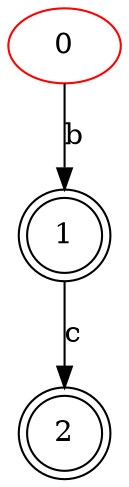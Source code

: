 digraph {
    0 [color="red"]
    1 [shape="doublecircle"]
    2 [shape="doublecircle"]

    0 -> 1 [label="b"]
    1 -> 2 [label="c"]
}